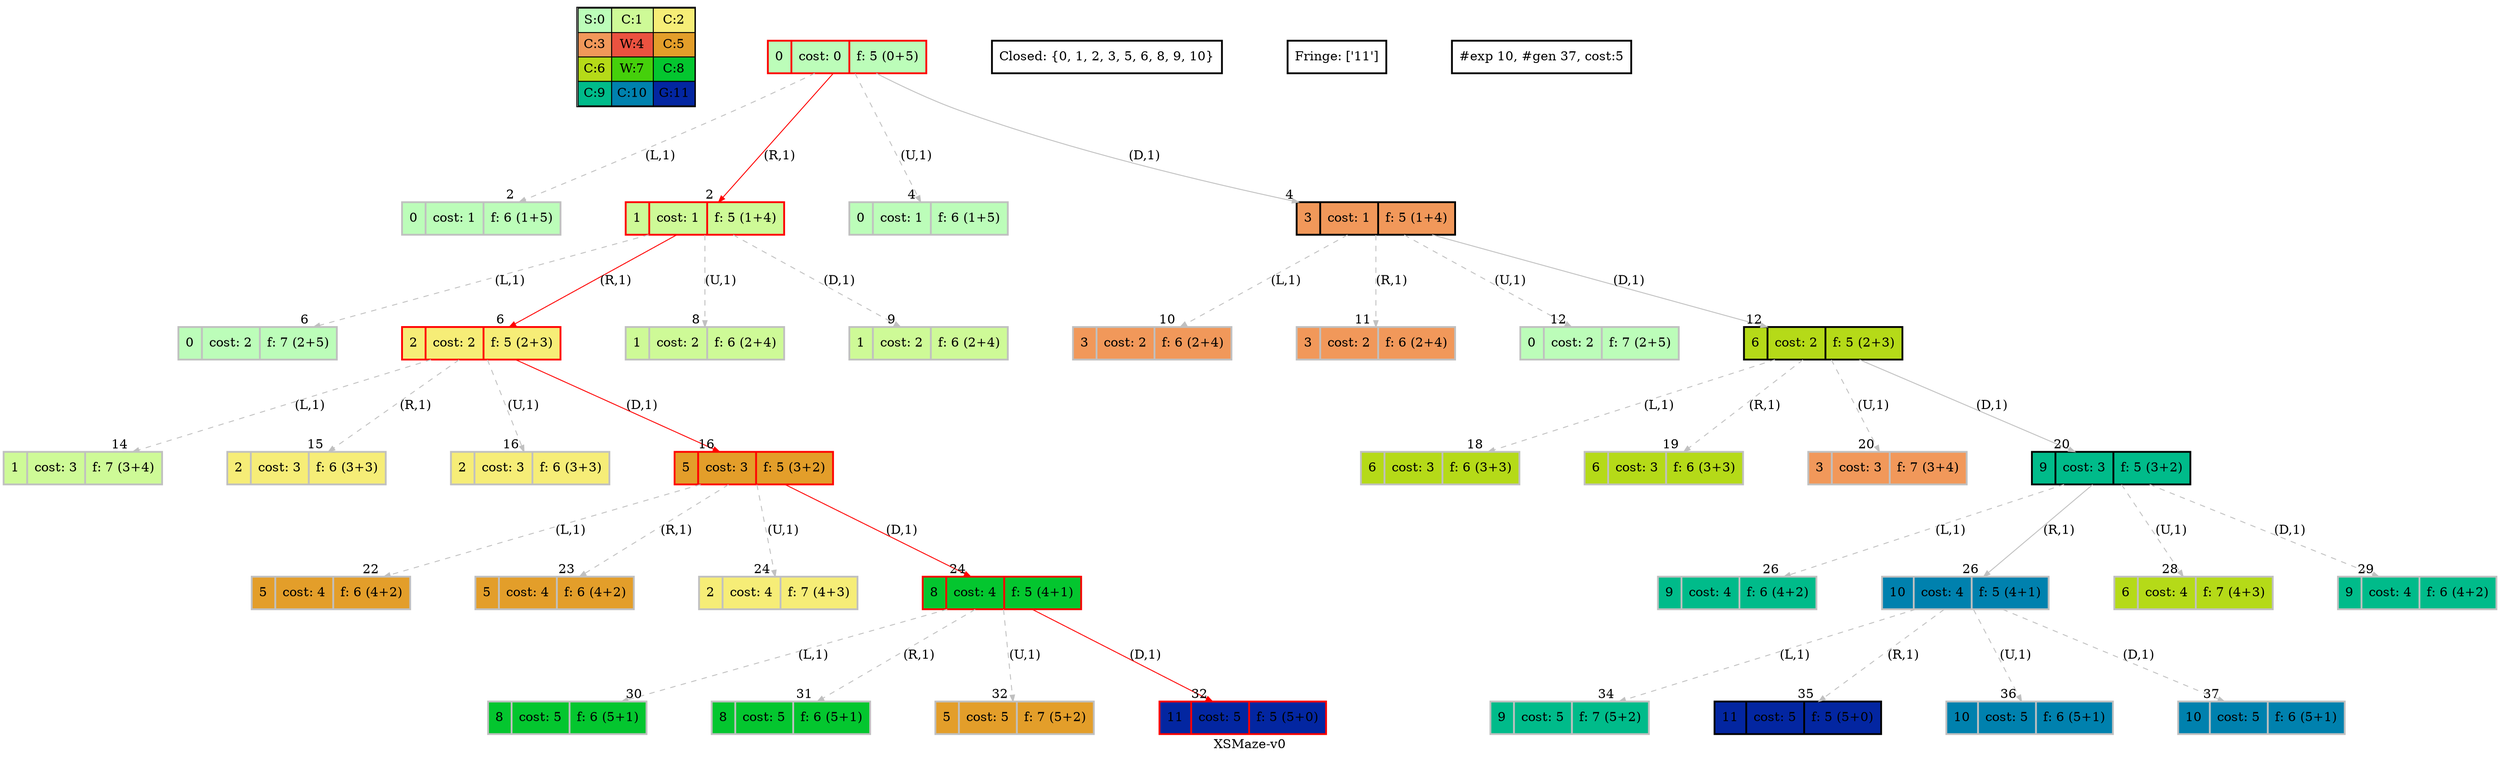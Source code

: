 digraph XSMaze { label="XSMaze-v0" nodesep=1 ranksep="1.2" node [shape=record penwidth=2] edge [arrowsize=0.7] 
subgraph MAP {label=Map;map [shape=plaintext label=<<table border="1" cellpadding="5" cellspacing="0" cellborder="1"><tr><td bgcolor="0.32745098 0.267733   0.99083125 1.        ">S:0</td><td bgcolor="0.24117647 0.39545121 0.97940977 1.        ">C:1</td><td bgcolor="0.15490196 0.51591783 0.96349314 1.        ">C:2</td></tr><tr><td bgcolor="0.06862745 0.62692381 0.94315443 1.        ">C:3</td><td bgcolor="0.01764706 0.72643357 0.91848699 1.        ">W:4</td><td bgcolor="0.10392157 0.81262237 0.88960401 1.        ">C:5</td></tr><tr><td bgcolor="0.19803922 0.88960401 0.8534438  1.        ">C:6</td><td bgcolor="0.28431373 0.94315443 0.81619691 1.        ">W:7</td><td bgcolor="0.37058824 0.97940977 0.77520398 1.        ">C:8</td></tr><tr><td bgcolor="0.45686275 0.99770518 0.73065313 1.        ">C:9</td><td bgcolor="0.54313725 0.99770518 0.68274886 1.        ">C:10</td><td bgcolor="0.62941176 0.97940977 0.63171101 1.        ">G:11</td></tr></table>>]} 
"0_0" [label="<f0>0 |<f1> cost: 0 |<f2> f: 5 (0+5)", style=filled color=grey fillcolor="0.32745098 0.267733   0.99083125 1.        "];  
"0_0.0-0" [label="<f0>0 |<f1> cost: 1 |<f2> f: 6 (1+5)", style=filled color=grey fillcolor="0.32745098 0.267733   0.99083125 1.        "];   "0_0" -> "0_0.0-0" [label="(L,1)" headlabel=" 2 " style="dashed" color=grey ]; "0_c" [label="Closed: {0}" shape=box]; "0_fr" [label="Fringe: []" shape=box];
"0_0" [label="<f0>0 |<f1> cost: 0 |<f2> f: 5 (0+5)", style=filled color=black color=red fillcolor="0.32745098 0.267733   0.99083125 1.        "];  "0_0.1-1" [label="<f0>1 |<f1> cost: 1 |<f2> f: 5 (1+4)", style=filled color=grey color=red fillcolor="0.24117647 0.39545121 0.97940977 1.        "];   "0_0" -> "0_0.1-1" [label="(R,1)" headlabel=" 2 " style="" color=grey color=red ]; "0_c" [label="Closed: {0}" shape=box]; "0_fr" [label="Fringe: []" shape=box];
"0_0.0-2" [label="<f0>0 |<f1> cost: 1 |<f2> f: 6 (1+5)", style=filled color=grey fillcolor="0.32745098 0.267733   0.99083125 1.        "];   "0_0" -> "0_0.0-2" [label="(U,1)" headlabel=" 4 " style="dashed" color=grey ]; "0_c" [label="Closed: {0}" shape=box]; "0_fr" [label="Fringe: ['1']" shape=box];
"0_0.3-3" [label="<f0>3 |<f1> cost: 1 |<f2> f: 5 (1+4)", style=filled color=grey fillcolor="0.06862745 0.62692381 0.94315443 1.        "];   "0_0" -> "0_0.3-3" [label="(D,1)" headlabel=" 4 " style="" color=grey ]; "0_c" [label="Closed: {0}" shape=box]; "0_fr" [label="Fringe: ['1']" shape=box];
"0_0.1.0-0" [label="<f0>0 |<f1> cost: 2 |<f2> f: 7 (2+5)", style=filled color=grey fillcolor="0.32745098 0.267733   0.99083125 1.        "];   "0_0.1-1" -> "0_0.1.0-0" [label="(L,1)" headlabel=" 6 " style="dashed" color=grey ]; "0_c" [label="Closed: {0, 1}" shape=box]; "0_fr" [label="Fringe: ['3']" shape=box];
"0_0.1-1" [label="<f0>1 |<f1> cost: 1 |<f2> f: 5 (1+4)", style=filled color=black color=red fillcolor="0.24117647 0.39545121 0.97940977 1.        "];  "0_0.1.2-1" [label="<f0>2 |<f1> cost: 2 |<f2> f: 5 (2+3)", style=filled color=grey color=red fillcolor="0.15490196 0.51591783 0.96349314 1.        "];   "0_0.1-1" -> "0_0.1.2-1" [label="(R,1)" headlabel=" 6 " style="" color=grey color=red ]; "0_c" [label="Closed: {0, 1}" shape=box]; "0_fr" [label="Fringe: ['3']" shape=box];
"0_0.1.1-2" [label="<f0>1 |<f1> cost: 2 |<f2> f: 6 (2+4)", style=filled color=grey fillcolor="0.24117647 0.39545121 0.97940977 1.        "];   "0_0.1-1" -> "0_0.1.1-2" [label="(U,1)" headlabel=" 8 " style="dashed" color=grey ]; "0_c" [label="Closed: {0, 1}" shape=box]; "0_fr" [label="Fringe: ['3', '2']" shape=box];
"0_0.1.1-3" [label="<f0>1 |<f1> cost: 2 |<f2> f: 6 (2+4)", style=filled color=grey fillcolor="0.24117647 0.39545121 0.97940977 1.        "];   "0_0.1-1" -> "0_0.1.1-3" [label="(D,1)" headlabel=" 9 " style="dashed" color=grey ]; "0_c" [label="Closed: {0, 1}" shape=box]; "0_fr" [label="Fringe: ['3', '2']" shape=box];
"0_0.3.3-0" [label="<f0>3 |<f1> cost: 2 |<f2> f: 6 (2+4)", style=filled color=grey fillcolor="0.06862745 0.62692381 0.94315443 1.        "];   "0_0.3-3" -> "0_0.3.3-0" [label="(L,1)" headlabel=" 10 " style="dashed" color=grey ]; "0_c" [label="Closed: {0, 1, 3}" shape=box]; "0_fr" [label="Fringe: ['2']" shape=box];
"0_0.3.3-1" [label="<f0>3 |<f1> cost: 2 |<f2> f: 6 (2+4)", style=filled color=grey fillcolor="0.06862745 0.62692381 0.94315443 1.        "];   "0_0.3-3" -> "0_0.3.3-1" [label="(R,1)" headlabel=" 11 " style="dashed" color=grey ]; "0_c" [label="Closed: {0, 1, 3}" shape=box]; "0_fr" [label="Fringe: ['2']" shape=box];
"0_0.3.0-2" [label="<f0>0 |<f1> cost: 2 |<f2> f: 7 (2+5)", style=filled color=grey fillcolor="0.32745098 0.267733   0.99083125 1.        "];   "0_0.3-3" -> "0_0.3.0-2" [label="(U,1)" headlabel=" 12 " style="dashed" color=grey ]; "0_c" [label="Closed: {0, 1, 3}" shape=box]; "0_fr" [label="Fringe: ['2']" shape=box];
"0_0.3-3" [label="<f0>3 |<f1> cost: 1 |<f2> f: 5 (1+4)", style=filled color=black fillcolor="0.06862745 0.62692381 0.94315443 1.        "];  "0_0.3.6-3" [label="<f0>6 |<f1> cost: 2 |<f2> f: 5 (2+3)", style=filled color=grey fillcolor="0.19803922 0.88960401 0.8534438  1.        "];   "0_0.3-3" -> "0_0.3.6-3" [label="(D,1)" headlabel=" 12 " style="" color=grey ]; "0_c" [label="Closed: {0, 1, 3}" shape=box]; "0_fr" [label="Fringe: ['2']" shape=box];
"0_0.1.2.1-0" [label="<f0>1 |<f1> cost: 3 |<f2> f: 7 (3+4)", style=filled color=grey fillcolor="0.24117647 0.39545121 0.97940977 1.        "];   "0_0.1.2-1" -> "0_0.1.2.1-0" [label="(L,1)" headlabel=" 14 " style="dashed" color=grey ]; "0_c" [label="Closed: {0, 1, 2, 3}" shape=box]; "0_fr" [label="Fringe: ['6']" shape=box];
"0_0.1.2.2-1" [label="<f0>2 |<f1> cost: 3 |<f2> f: 6 (3+3)", style=filled color=grey fillcolor="0.15490196 0.51591783 0.96349314 1.        "];   "0_0.1.2-1" -> "0_0.1.2.2-1" [label="(R,1)" headlabel=" 15 " style="dashed" color=grey ]; "0_c" [label="Closed: {0, 1, 2, 3}" shape=box]; "0_fr" [label="Fringe: ['6']" shape=box];
"0_0.1.2.2-2" [label="<f0>2 |<f1> cost: 3 |<f2> f: 6 (3+3)", style=filled color=grey fillcolor="0.15490196 0.51591783 0.96349314 1.        "];   "0_0.1.2-1" -> "0_0.1.2.2-2" [label="(U,1)" headlabel=" 16 " style="dashed" color=grey ]; "0_c" [label="Closed: {0, 1, 2, 3}" shape=box]; "0_fr" [label="Fringe: ['6']" shape=box];
"0_0.1.2-1" [label="<f0>2 |<f1> cost: 2 |<f2> f: 5 (2+3)", style=filled color=black color=red fillcolor="0.15490196 0.51591783 0.96349314 1.        "];  "0_0.1.2.5-3" [label="<f0>5 |<f1> cost: 3 |<f2> f: 5 (3+2)", style=filled color=grey color=red fillcolor="0.10392157 0.81262237 0.88960401 1.        "];   "0_0.1.2-1" -> "0_0.1.2.5-3" [label="(D,1)" headlabel=" 16 " style="" color=grey color=red ]; "0_c" [label="Closed: {0, 1, 2, 3}" shape=box]; "0_fr" [label="Fringe: ['6']" shape=box];
"0_0.3.6.6-0" [label="<f0>6 |<f1> cost: 3 |<f2> f: 6 (3+3)", style=filled color=grey fillcolor="0.19803922 0.88960401 0.8534438  1.        "];   "0_0.3.6-3" -> "0_0.3.6.6-0" [label="(L,1)" headlabel=" 18 " style="dashed" color=grey ]; "0_c" [label="Closed: {0, 1, 2, 3, 6}" shape=box]; "0_fr" [label="Fringe: ['5']" shape=box];
"0_0.3.6.6-1" [label="<f0>6 |<f1> cost: 3 |<f2> f: 6 (3+3)", style=filled color=grey fillcolor="0.19803922 0.88960401 0.8534438  1.        "];   "0_0.3.6-3" -> "0_0.3.6.6-1" [label="(R,1)" headlabel=" 19 " style="dashed" color=grey ]; "0_c" [label="Closed: {0, 1, 2, 3, 6}" shape=box]; "0_fr" [label="Fringe: ['5']" shape=box];
"0_0.3.6.3-2" [label="<f0>3 |<f1> cost: 3 |<f2> f: 7 (3+4)", style=filled color=grey fillcolor="0.06862745 0.62692381 0.94315443 1.        "];   "0_0.3.6-3" -> "0_0.3.6.3-2" [label="(U,1)" headlabel=" 20 " style="dashed" color=grey ]; "0_c" [label="Closed: {0, 1, 2, 3, 6}" shape=box]; "0_fr" [label="Fringe: ['5']" shape=box];
"0_0.3.6-3" [label="<f0>6 |<f1> cost: 2 |<f2> f: 5 (2+3)", style=filled color=black fillcolor="0.19803922 0.88960401 0.8534438  1.        "];  "0_0.3.6.9-3" [label="<f0>9 |<f1> cost: 3 |<f2> f: 5 (3+2)", style=filled color=grey fillcolor="0.45686275 0.99770518 0.73065313 1.        "];   "0_0.3.6-3" -> "0_0.3.6.9-3" [label="(D,1)" headlabel=" 20 " style="" color=grey ]; "0_c" [label="Closed: {0, 1, 2, 3, 6}" shape=box]; "0_fr" [label="Fringe: ['5']" shape=box];
"0_0.1.2.5.5-0" [label="<f0>5 |<f1> cost: 4 |<f2> f: 6 (4+2)", style=filled color=grey fillcolor="0.10392157 0.81262237 0.88960401 1.        "];   "0_0.1.2.5-3" -> "0_0.1.2.5.5-0" [label="(L,1)" headlabel=" 22 " style="dashed" color=grey ]; "0_c" [label="Closed: {0, 1, 2, 3, 5, 6}" shape=box]; "0_fr" [label="Fringe: ['9']" shape=box];
"0_0.1.2.5.5-1" [label="<f0>5 |<f1> cost: 4 |<f2> f: 6 (4+2)", style=filled color=grey fillcolor="0.10392157 0.81262237 0.88960401 1.        "];   "0_0.1.2.5-3" -> "0_0.1.2.5.5-1" [label="(R,1)" headlabel=" 23 " style="dashed" color=grey ]; "0_c" [label="Closed: {0, 1, 2, 3, 5, 6}" shape=box]; "0_fr" [label="Fringe: ['9']" shape=box];
"0_0.1.2.5.2-2" [label="<f0>2 |<f1> cost: 4 |<f2> f: 7 (4+3)", style=filled color=grey fillcolor="0.15490196 0.51591783 0.96349314 1.        "];   "0_0.1.2.5-3" -> "0_0.1.2.5.2-2" [label="(U,1)" headlabel=" 24 " style="dashed" color=grey ]; "0_c" [label="Closed: {0, 1, 2, 3, 5, 6}" shape=box]; "0_fr" [label="Fringe: ['9']" shape=box];
"0_0.1.2.5-3" [label="<f0>5 |<f1> cost: 3 |<f2> f: 5 (3+2)", style=filled color=black color=red fillcolor="0.10392157 0.81262237 0.88960401 1.        "];  "0_0.1.2.5.8-3" [label="<f0>8 |<f1> cost: 4 |<f2> f: 5 (4+1)", style=filled color=grey color=red fillcolor="0.37058824 0.97940977 0.77520398 1.        "];   "0_0.1.2.5-3" -> "0_0.1.2.5.8-3" [label="(D,1)" headlabel=" 24 " style="" color=grey color=red ]; "0_c" [label="Closed: {0, 1, 2, 3, 5, 6}" shape=box]; "0_fr" [label="Fringe: ['9']" shape=box];
"0_0.3.6.9.9-0" [label="<f0>9 |<f1> cost: 4 |<f2> f: 6 (4+2)", style=filled color=grey fillcolor="0.45686275 0.99770518 0.73065313 1.        "];   "0_0.3.6.9-3" -> "0_0.3.6.9.9-0" [label="(L,1)" headlabel=" 26 " style="dashed" color=grey ]; "0_c" [label="Closed: {0, 1, 2, 3, 5, 6, 9}" shape=box]; "0_fr" [label="Fringe: ['8']" shape=box];
"0_0.3.6.9-3" [label="<f0>9 |<f1> cost: 3 |<f2> f: 5 (3+2)", style=filled color=black fillcolor="0.45686275 0.99770518 0.73065313 1.        "];  "0_0.3.6.9.10-1" [label="<f0>10 |<f1> cost: 4 |<f2> f: 5 (4+1)", style=filled color=grey fillcolor="0.54313725 0.99770518 0.68274886 1.        "];   "0_0.3.6.9-3" -> "0_0.3.6.9.10-1" [label="(R,1)" headlabel=" 26 " style="" color=grey ]; "0_c" [label="Closed: {0, 1, 2, 3, 5, 6, 9}" shape=box]; "0_fr" [label="Fringe: ['8']" shape=box];
"0_0.3.6.9.6-2" [label="<f0>6 |<f1> cost: 4 |<f2> f: 7 (4+3)", style=filled color=grey fillcolor="0.19803922 0.88960401 0.8534438  1.        "];   "0_0.3.6.9-3" -> "0_0.3.6.9.6-2" [label="(U,1)" headlabel=" 28 " style="dashed" color=grey ]; "0_c" [label="Closed: {0, 1, 2, 3, 5, 6, 9}" shape=box]; "0_fr" [label="Fringe: ['8', '10']" shape=box];
"0_0.3.6.9.9-3" [label="<f0>9 |<f1> cost: 4 |<f2> f: 6 (4+2)", style=filled color=grey fillcolor="0.45686275 0.99770518 0.73065313 1.        "];   "0_0.3.6.9-3" -> "0_0.3.6.9.9-3" [label="(D,1)" headlabel=" 29 " style="dashed" color=grey ]; "0_c" [label="Closed: {0, 1, 2, 3, 5, 6, 9}" shape=box]; "0_fr" [label="Fringe: ['8', '10']" shape=box];
"0_0.1.2.5.8.8-0" [label="<f0>8 |<f1> cost: 5 |<f2> f: 6 (5+1)", style=filled color=grey fillcolor="0.37058824 0.97940977 0.77520398 1.        "];   "0_0.1.2.5.8-3" -> "0_0.1.2.5.8.8-0" [label="(L,1)" headlabel=" 30 " style="dashed" color=grey ]; "0_c" [label="Closed: {0, 1, 2, 3, 5, 6, 8, 9}" shape=box]; "0_fr" [label="Fringe: ['10']" shape=box];
"0_0.1.2.5.8.8-1" [label="<f0>8 |<f1> cost: 5 |<f2> f: 6 (5+1)", style=filled color=grey fillcolor="0.37058824 0.97940977 0.77520398 1.        "];   "0_0.1.2.5.8-3" -> "0_0.1.2.5.8.8-1" [label="(R,1)" headlabel=" 31 " style="dashed" color=grey ]; "0_c" [label="Closed: {0, 1, 2, 3, 5, 6, 8, 9}" shape=box]; "0_fr" [label="Fringe: ['10']" shape=box];
"0_0.1.2.5.8.5-2" [label="<f0>5 |<f1> cost: 5 |<f2> f: 7 (5+2)", style=filled color=grey fillcolor="0.10392157 0.81262237 0.88960401 1.        "];   "0_0.1.2.5.8-3" -> "0_0.1.2.5.8.5-2" [label="(U,1)" headlabel=" 32 " style="dashed" color=grey ]; "0_c" [label="Closed: {0, 1, 2, 3, 5, 6, 8, 9}" shape=box]; "0_fr" [label="Fringe: ['10']" shape=box];
"0_0.1.2.5.8-3" [label="<f0>8 |<f1> cost: 4 |<f2> f: 5 (4+1)", style=filled color=black color=red fillcolor="0.37058824 0.97940977 0.77520398 1.        "];  "0_0.1.2.5.8.11-3" [label="<f0>11 |<f1> cost: 5 |<f2> f: 5 (5+0)", style=filled color=black color=red fillcolor="0.62941176 0.97940977 0.63171101 1.        "]; /*GOALSTATE*/  "0_0.1.2.5.8-3" -> "0_0.1.2.5.8.11-3" [label="(D,1)" headlabel=" 32 " style="" color=grey color=red ]; "0_c" [label="Closed: {0, 1, 2, 3, 5, 6, 8, 9}" shape=box]; "0_fr" [label="Fringe: ['10']" shape=box];
"0_0.3.6.9.10.9-0" [label="<f0>9 |<f1> cost: 5 |<f2> f: 7 (5+2)", style=filled color=grey fillcolor="0.45686275 0.99770518 0.73065313 1.        "];   "0_0.3.6.9.10-1" -> "0_0.3.6.9.10.9-0" [label="(L,1)" headlabel=" 34 " style="dashed" color=grey ]; "0_c" [label="Closed: {0, 1, 2, 3, 5, 6, 8, 9, 10}" shape=box]; "0_fr" [label="Fringe: ['11']" shape=box];
"0_0.3.6.9.10.11-1" [label="<f0>11 |<f1> cost: 5 |<f2> f: 5 (5+0)", style=filled color=black fillcolor="0.62941176 0.97940977 0.63171101 1.        "]; /*GOALSTATE*/  "0_0.3.6.9.10-1" -> "0_0.3.6.9.10.11-1" [label="(R,1)" headlabel=" 35 " style="dashed" color=grey ]; "0_c" [label="Closed: {0, 1, 2, 3, 5, 6, 8, 9, 10}" shape=box]; "0_fr" [label="Fringe: ['11']" shape=box];
"0_0.3.6.9.10.10-2" [label="<f0>10 |<f1> cost: 5 |<f2> f: 6 (5+1)", style=filled color=grey fillcolor="0.54313725 0.99770518 0.68274886 1.        "];   "0_0.3.6.9.10-1" -> "0_0.3.6.9.10.10-2" [label="(U,1)" headlabel=" 36 " style="dashed" color=grey ]; "0_c" [label="Closed: {0, 1, 2, 3, 5, 6, 8, 9, 10}" shape=box]; "0_fr" [label="Fringe: ['11']" shape=box];
"0_0.3.6.9.10.10-3" [label="<f0>10 |<f1> cost: 5 |<f2> f: 6 (5+1)", style=filled color=grey fillcolor="0.54313725 0.99770518 0.68274886 1.        "];   "0_0.3.6.9.10-1" -> "0_0.3.6.9.10.10-3" [label="(D,1)" headlabel=" 37 " style="dashed" color=grey ]; "0_c" [label="Closed: {0, 1, 2, 3, 5, 6, 8, 9, 10}" shape=box]; "0_fr" [label="Fringe: ['11']" shape=box]
"#exp 10, #gen 37, cost:5" [ shape=box ]; }
